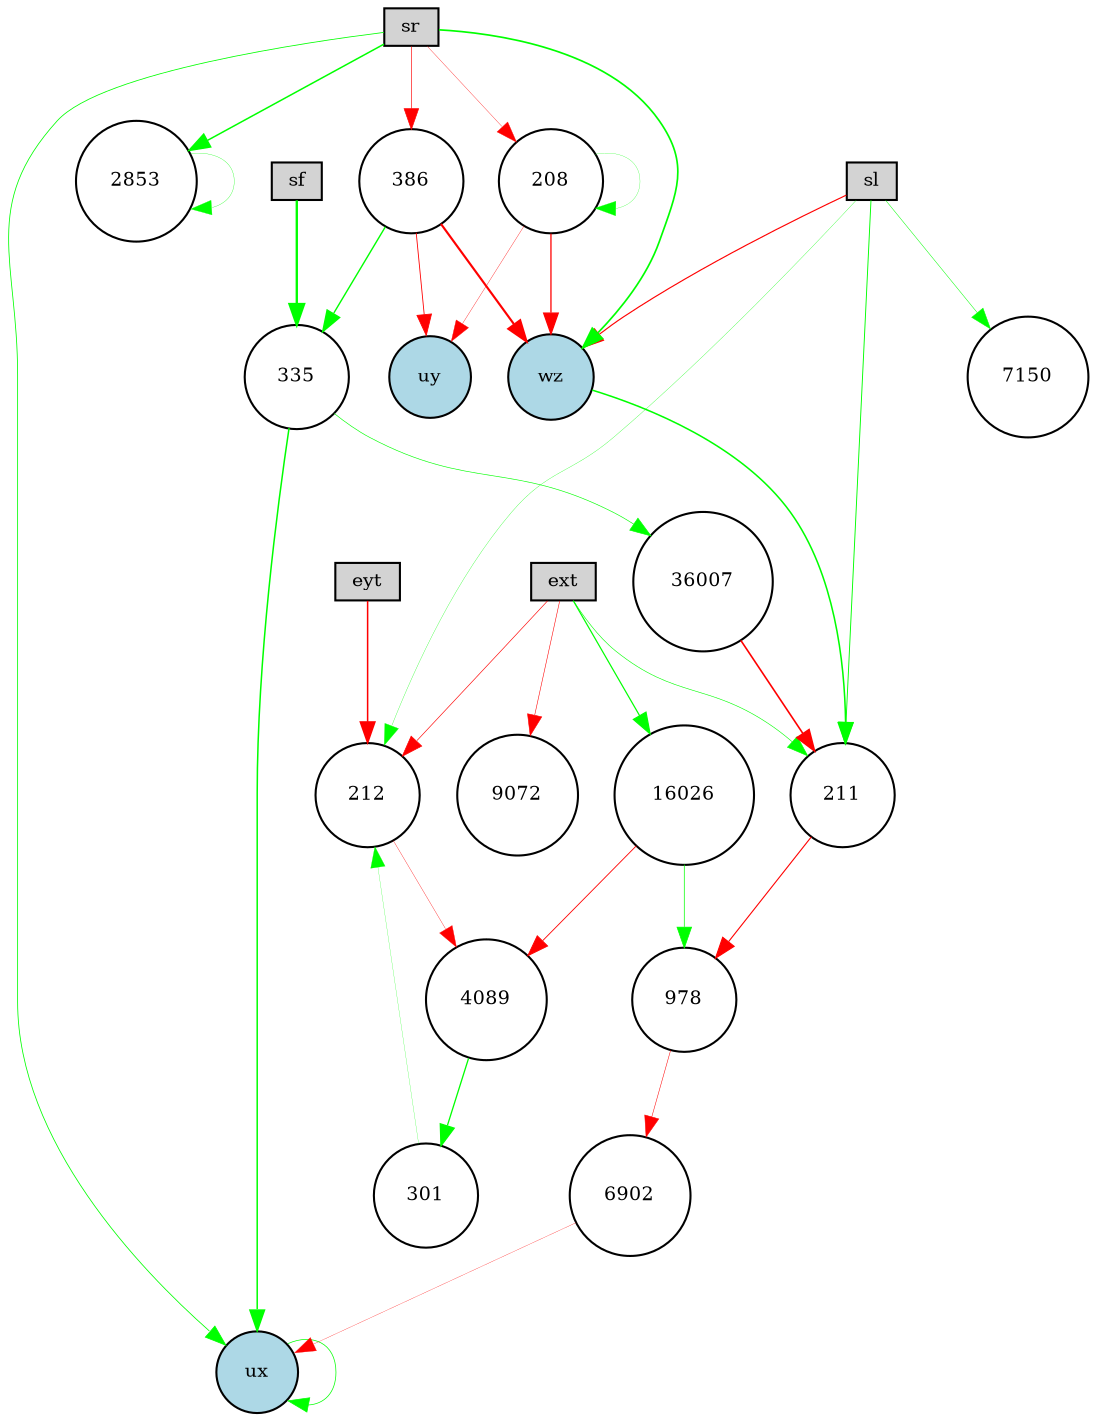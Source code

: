 digraph {
	node [fontsize=9 height=0.2 shape=circle width=0.2]
	ext [fillcolor=lightgray shape=box style=filled]
	eyt [fillcolor=lightgray shape=box style=filled]
	sf [fillcolor=lightgray shape=box style=filled]
	sl [fillcolor=lightgray shape=box style=filled]
	sr [fillcolor=lightgray shape=box style=filled]
	ux [fillcolor=lightblue style=filled]
	uy [fillcolor=lightblue style=filled]
	wz [fillcolor=lightblue style=filled]
	386 [fillcolor=white style=filled]
	2853 [fillcolor=white style=filled]
	36007 [fillcolor=white style=filled]
	301 [fillcolor=white style=filled]
	7150 [fillcolor=white style=filled]
	335 [fillcolor=white style=filled]
	9072 [fillcolor=white style=filled]
	208 [fillcolor=white style=filled]
	978 [fillcolor=white style=filled]
	211 [fillcolor=white style=filled]
	212 [fillcolor=white style=filled]
	6902 [fillcolor=white style=filled]
	4089 [fillcolor=white style=filled]
	16026 [fillcolor=white style=filled]
	386 -> wz [color=red penwidth=1.02914664384311 style=solid]
	208 -> 208 [color=green penwidth=0.12073534691310868 style=solid]
	386 -> uy [color=red penwidth=0.4105884932572834 style=solid]
	sl -> wz [color=red penwidth=0.5496950422806238 style=solid]
	ext -> 211 [color=green penwidth=0.28365806303192254 style=solid]
	sl -> 7150 [color=green penwidth=0.23907480415594226 style=solid]
	301 -> 212 [color=green penwidth=0.10830517506369285 style=solid]
	16026 -> 978 [color=green penwidth=0.34529936934343763 style=solid]
	211 -> 978 [color=red penwidth=0.5287129851371032 style=solid]
	212 -> 4089 [color=red penwidth=0.16391255912445493 style=solid]
	208 -> uy [color=red penwidth=0.16696004971209716 style=solid]
	sr -> 2853 [color=green penwidth=0.7201278862645386 style=solid]
	386 -> 335 [color=green penwidth=0.6692263836319519 style=solid]
	6902 -> ux [color=red penwidth=0.1321698988452042 style=solid]
	16026 -> 4089 [color=red penwidth=0.4188540350885498 style=solid]
	335 -> 36007 [color=green penwidth=0.2988822791078145 style=solid]
	sr -> ux [color=green penwidth=0.3855277622251545 style=solid]
	ux -> ux [color=green penwidth=0.34618834987796154 style=solid]
	208 -> wz [color=red penwidth=0.6167673461514973 style=solid]
	sr -> 208 [color=red penwidth=0.15827922094215335 style=solid]
	978 -> 6902 [color=red penwidth=0.24633278267917993 style=solid]
	sr -> wz [color=green penwidth=0.8133770746288559 style=solid]
	ext -> 16026 [color=green penwidth=0.5814765126773118 style=solid]
	wz -> 211 [color=green penwidth=0.7393958235455518 style=solid]
	2853 -> 2853 [color=green penwidth=0.14711751377486662 style=solid]
	36007 -> 211 [color=red penwidth=0.7819026911240888 style=solid]
	eyt -> 212 [color=red penwidth=0.7283500133454999 style=solid]
	335 -> ux [color=green penwidth=0.7258815347054764 style=solid]
	4089 -> 301 [color=green penwidth=0.6230515631438672 style=solid]
	sl -> 212 [color=green penwidth=0.14363406618982288 style=solid]
	sl -> 211 [color=green penwidth=0.4429768169304118 style=solid]
	ext -> 212 [color=red penwidth=0.3056377460065077 style=solid]
	sr -> 386 [color=red penwidth=0.30984706531925477 style=solid]
	sf -> 335 [color=green penwidth=1.132572668482337 style=solid]
	ext -> 9072 [color=red penwidth=0.2634331358900615 style=solid]
}
